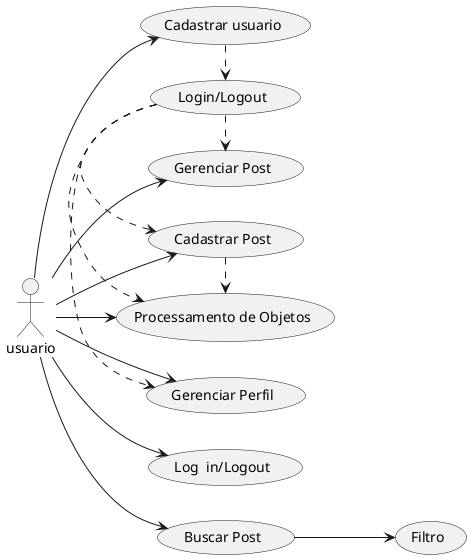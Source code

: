 @startuml

left to right direction

actor usuario

usuario --> (Cadastrar usuario)
usuario --> (Log  in/Logout)
usuario --> (Gerenciar Perfil)
usuario --> (Cadastrar Post)
usuario --> (Gerenciar Post)
usuario --> (Processamento de Objetos)
usuario --> (Buscar Post)
(Buscar Post) --> (Filtro)

(Cadastrar usuario) .> (Login/Logout)
(Login/Logout) .> (Gerenciar Perfil)
(Login/Logout) .> (Processamento de Objetos)
(Login/Logout) .> (Cadastrar Post)
(Login/Logout) .> (Gerenciar Post)
(Cadastrar Post) .> (Processamento de Objetos)

@enduml